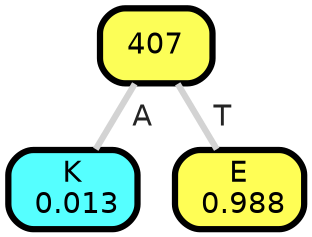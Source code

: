 graph Tree {
node [shape=box, style="filled, rounded",color="black",penwidth="3",fontcolor="black",                 fontname=helvetica] ;
graph [ranksep="0 equally", splines=straight,                 bgcolor=transparent, dpi=200] ;
edge [fontname=helvetica, fontweight=bold,fontcolor=grey14,color=lightgray] ;
0 [label="K
 0.013", fillcolor="#55ffff"] ;
1 [label="407", fillcolor="#fcfe57"] ;
2 [label="E
 0.988", fillcolor="#fffe55"] ;
1 -- 0 [label=" A",penwidth=3] ;
1 -- 2 [label=" T",penwidth=3] ;
{rank = same;}}

